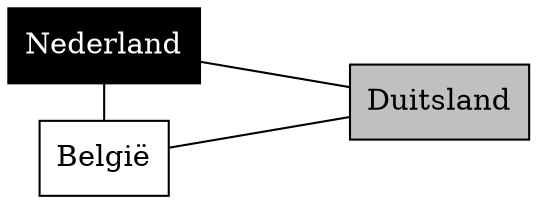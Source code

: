 graph color {

	ne [label="Nederland", shape="box", style="filled", fontcolor="white", fillcolor="black"]
	be [label="België", shape="box"]
	de [label="Duitsland", shape="box", style="filled", fillcolor="gray"]

	ne -- be -- de -- ne

	rankdir="LR"
	ranksep = 1
	{rank=same be ne}
}